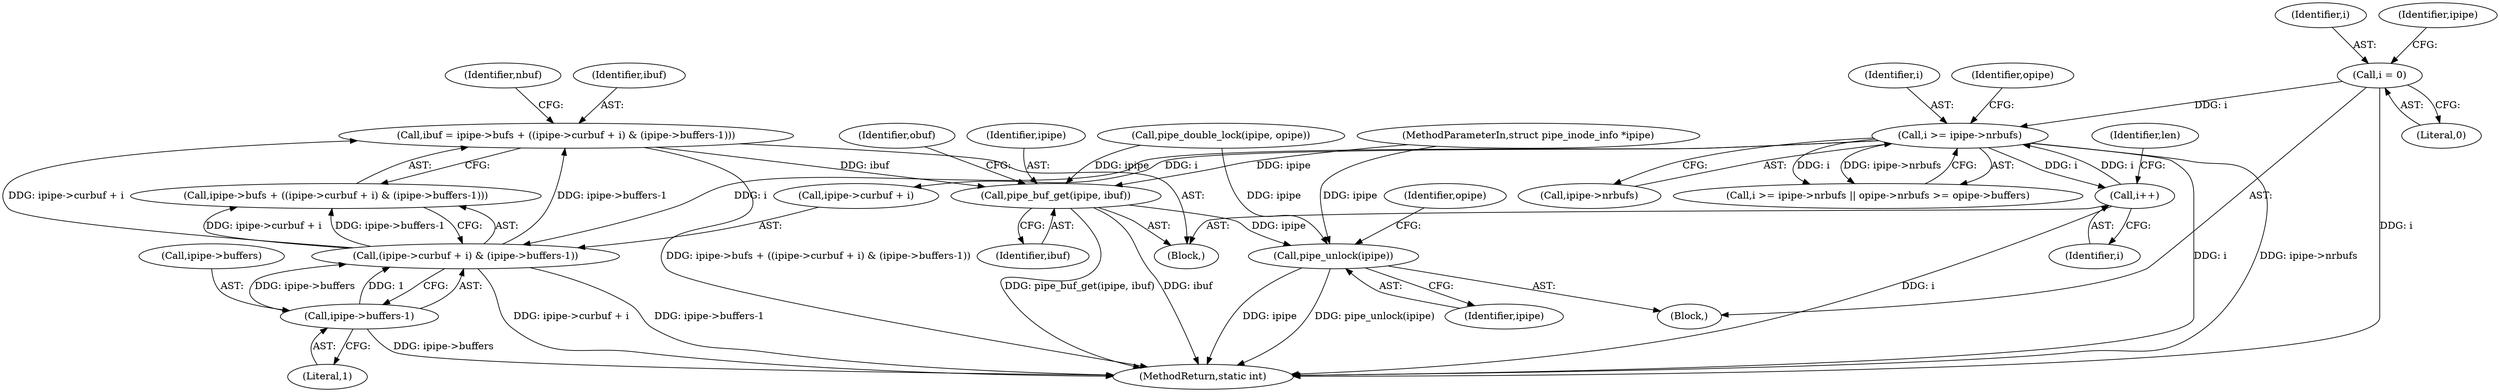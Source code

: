 digraph "1_linux_6b3a707736301c2128ca85ce85fb13f60b5e350a_1@integer" {
"1000161" [label="(Call,ibuf = ipipe->bufs + ((ipipe->curbuf + i) & (ipipe->buffers-1)))"];
"1000167" [label="(Call,(ipipe->curbuf + i) & (ipipe->buffers-1))"];
"1000148" [label="(Call,i >= ipipe->nrbufs)"];
"1000119" [label="(Call,i = 0)"];
"1000240" [label="(Call,i++)"];
"1000173" [label="(Call,ipipe->buffers-1)"];
"1000193" [label="(Call,pipe_buf_get(ipipe, ibuf))"];
"1000258" [label="(Call,pipe_unlock(ipipe))"];
"1000193" [label="(Call,pipe_buf_get(ipipe, ibuf))"];
"1000149" [label="(Identifier,i)"];
"1000111" [label="(Block,)"];
"1000161" [label="(Call,ibuf = ipipe->bufs + ((ipipe->curbuf + i) & (ipipe->buffers-1)))"];
"1000119" [label="(Call,i = 0)"];
"1000163" [label="(Call,ipipe->bufs + ((ipipe->curbuf + i) & (ipipe->buffers-1)))"];
"1000162" [label="(Identifier,ibuf)"];
"1000258" [label="(Call,pipe_unlock(ipipe))"];
"1000120" [label="(Identifier,i)"];
"1000167" [label="(Call,(ipipe->curbuf + i) & (ipipe->buffers-1))"];
"1000155" [label="(Identifier,opipe)"];
"1000173" [label="(Call,ipipe->buffers-1)"];
"1000270" [label="(MethodReturn,static int)"];
"1000240" [label="(Call,i++)"];
"1000241" [label="(Identifier,i)"];
"1000147" [label="(Call,i >= ipipe->nrbufs || opipe->nrbufs >= opipe->buffers)"];
"1000174" [label="(Call,ipipe->buffers)"];
"1000150" [label="(Call,ipipe->nrbufs)"];
"1000242" [label="(Identifier,len)"];
"1000168" [label="(Call,ipipe->curbuf + i)"];
"1000124" [label="(Identifier,ipipe)"];
"1000123" [label="(Call,pipe_double_lock(ipipe, opipe))"];
"1000107" [label="(MethodParameterIn,struct pipe_inode_info *ipipe)"];
"1000259" [label="(Identifier,ipipe)"];
"1000177" [label="(Literal,1)"];
"1000127" [label="(Block,)"];
"1000261" [label="(Identifier,opipe)"];
"1000179" [label="(Identifier,nbuf)"];
"1000121" [label="(Literal,0)"];
"1000195" [label="(Identifier,ibuf)"];
"1000197" [label="(Identifier,obuf)"];
"1000148" [label="(Call,i >= ipipe->nrbufs)"];
"1000194" [label="(Identifier,ipipe)"];
"1000161" -> "1000127"  [label="AST: "];
"1000161" -> "1000163"  [label="CFG: "];
"1000162" -> "1000161"  [label="AST: "];
"1000163" -> "1000161"  [label="AST: "];
"1000179" -> "1000161"  [label="CFG: "];
"1000161" -> "1000270"  [label="DDG: ipipe->bufs + ((ipipe->curbuf + i) & (ipipe->buffers-1))"];
"1000167" -> "1000161"  [label="DDG: ipipe->curbuf + i"];
"1000167" -> "1000161"  [label="DDG: ipipe->buffers-1"];
"1000161" -> "1000193"  [label="DDG: ibuf"];
"1000167" -> "1000163"  [label="AST: "];
"1000167" -> "1000173"  [label="CFG: "];
"1000168" -> "1000167"  [label="AST: "];
"1000173" -> "1000167"  [label="AST: "];
"1000163" -> "1000167"  [label="CFG: "];
"1000167" -> "1000270"  [label="DDG: ipipe->curbuf + i"];
"1000167" -> "1000270"  [label="DDG: ipipe->buffers-1"];
"1000167" -> "1000163"  [label="DDG: ipipe->curbuf + i"];
"1000167" -> "1000163"  [label="DDG: ipipe->buffers-1"];
"1000148" -> "1000167"  [label="DDG: i"];
"1000173" -> "1000167"  [label="DDG: ipipe->buffers"];
"1000173" -> "1000167"  [label="DDG: 1"];
"1000148" -> "1000147"  [label="AST: "];
"1000148" -> "1000150"  [label="CFG: "];
"1000149" -> "1000148"  [label="AST: "];
"1000150" -> "1000148"  [label="AST: "];
"1000155" -> "1000148"  [label="CFG: "];
"1000147" -> "1000148"  [label="CFG: "];
"1000148" -> "1000270"  [label="DDG: i"];
"1000148" -> "1000270"  [label="DDG: ipipe->nrbufs"];
"1000148" -> "1000147"  [label="DDG: i"];
"1000148" -> "1000147"  [label="DDG: ipipe->nrbufs"];
"1000119" -> "1000148"  [label="DDG: i"];
"1000240" -> "1000148"  [label="DDG: i"];
"1000148" -> "1000168"  [label="DDG: i"];
"1000148" -> "1000240"  [label="DDG: i"];
"1000119" -> "1000111"  [label="AST: "];
"1000119" -> "1000121"  [label="CFG: "];
"1000120" -> "1000119"  [label="AST: "];
"1000121" -> "1000119"  [label="AST: "];
"1000124" -> "1000119"  [label="CFG: "];
"1000119" -> "1000270"  [label="DDG: i"];
"1000240" -> "1000127"  [label="AST: "];
"1000240" -> "1000241"  [label="CFG: "];
"1000241" -> "1000240"  [label="AST: "];
"1000242" -> "1000240"  [label="CFG: "];
"1000240" -> "1000270"  [label="DDG: i"];
"1000173" -> "1000177"  [label="CFG: "];
"1000174" -> "1000173"  [label="AST: "];
"1000177" -> "1000173"  [label="AST: "];
"1000173" -> "1000270"  [label="DDG: ipipe->buffers"];
"1000193" -> "1000127"  [label="AST: "];
"1000193" -> "1000195"  [label="CFG: "];
"1000194" -> "1000193"  [label="AST: "];
"1000195" -> "1000193"  [label="AST: "];
"1000197" -> "1000193"  [label="CFG: "];
"1000193" -> "1000270"  [label="DDG: ibuf"];
"1000193" -> "1000270"  [label="DDG: pipe_buf_get(ipipe, ibuf)"];
"1000123" -> "1000193"  [label="DDG: ipipe"];
"1000107" -> "1000193"  [label="DDG: ipipe"];
"1000193" -> "1000258"  [label="DDG: ipipe"];
"1000258" -> "1000111"  [label="AST: "];
"1000258" -> "1000259"  [label="CFG: "];
"1000259" -> "1000258"  [label="AST: "];
"1000261" -> "1000258"  [label="CFG: "];
"1000258" -> "1000270"  [label="DDG: ipipe"];
"1000258" -> "1000270"  [label="DDG: pipe_unlock(ipipe)"];
"1000123" -> "1000258"  [label="DDG: ipipe"];
"1000107" -> "1000258"  [label="DDG: ipipe"];
}
